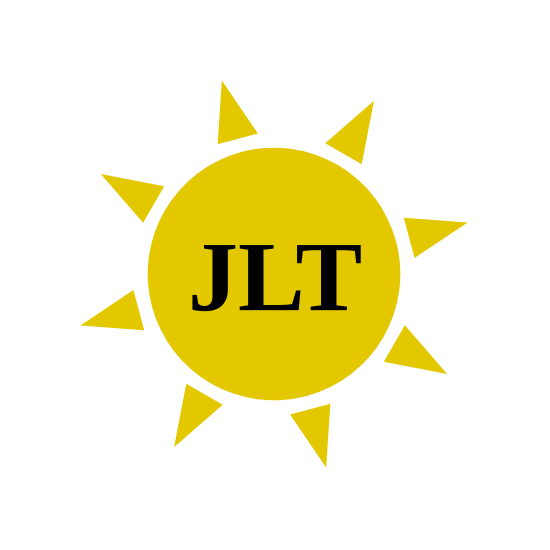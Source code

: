 <mxfile version="26.2.15">
  <diagram name="Page-1" id="0mzH996tb3MiKEkl1AVQ">
    <mxGraphModel dx="476" dy="366" grid="1" gridSize="10" guides="1" tooltips="1" connect="1" arrows="1" fold="1" page="1" pageScale="1" pageWidth="850" pageHeight="1100" math="0" shadow="0">
      <root>
        <mxCell id="0" />
        <mxCell id="1" parent="0" />
        <mxCell id="QKZz40kGMmxX7ssRUb1s-7" value="" style="group;rotation=30;" parent="1" vertex="1" connectable="0">
          <mxGeometry x="270" y="160" width="150" height="150" as="geometry" />
        </mxCell>
        <mxCell id="QKZz40kGMmxX7ssRUb1s-1" value="" style="verticalLabelPosition=bottom;verticalAlign=top;html=1;shape=mxgraph.basic.sun;fillColor=#e3c800;fontColor=#000000;strokeColor=none;shadow=0;rotation=30;" parent="QKZz40kGMmxX7ssRUb1s-7" vertex="1">
          <mxGeometry x="-50" y="-50" width="200" height="200" as="geometry" />
        </mxCell>
        <mxCell id="QKZz40kGMmxX7ssRUb1s-2" value="&lt;pre&gt;&lt;b&gt;&lt;font face=&quot;Comic Sans MS&quot; style=&quot;color: rgb(0, 0, 0); font-size: 50px;&quot;&gt;JLT&lt;/font&gt;&lt;/b&gt;&lt;/pre&gt;" style="text;html=1;align=center;verticalAlign=middle;whiteSpace=wrap;rounded=0;fillColor=none;shadow=1;glass=1;shadowOpacity=25;rotation=0;" parent="QKZz40kGMmxX7ssRUb1s-7" vertex="1">
          <mxGeometry x="-2.5" y="13.75" width="105" height="72.5" as="geometry" />
        </mxCell>
      </root>
    </mxGraphModel>
  </diagram>
</mxfile>
